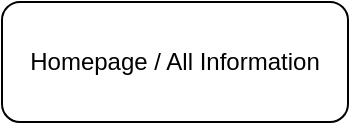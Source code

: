 <mxfile version="10.9.5" type="device"><diagram id="WNeetibz_7R9eQy1-4eB" name="Page-1"><mxGraphModel dx="786" dy="582" grid="1" gridSize="10" guides="1" tooltips="1" connect="1" arrows="1" fold="1" page="1" pageScale="1" pageWidth="827" pageHeight="827" math="0" shadow="0"><root><mxCell id="0"/><mxCell id="1" parent="0"/><mxCell id="1OBDy2yJv8eOrZ-aePV6-1" value="Homepage / All Information" style="rounded=1;whiteSpace=wrap;html=1;" vertex="1" parent="1"><mxGeometry x="327" y="120" width="173" height="60" as="geometry"/></mxCell></root></mxGraphModel></diagram></mxfile>
